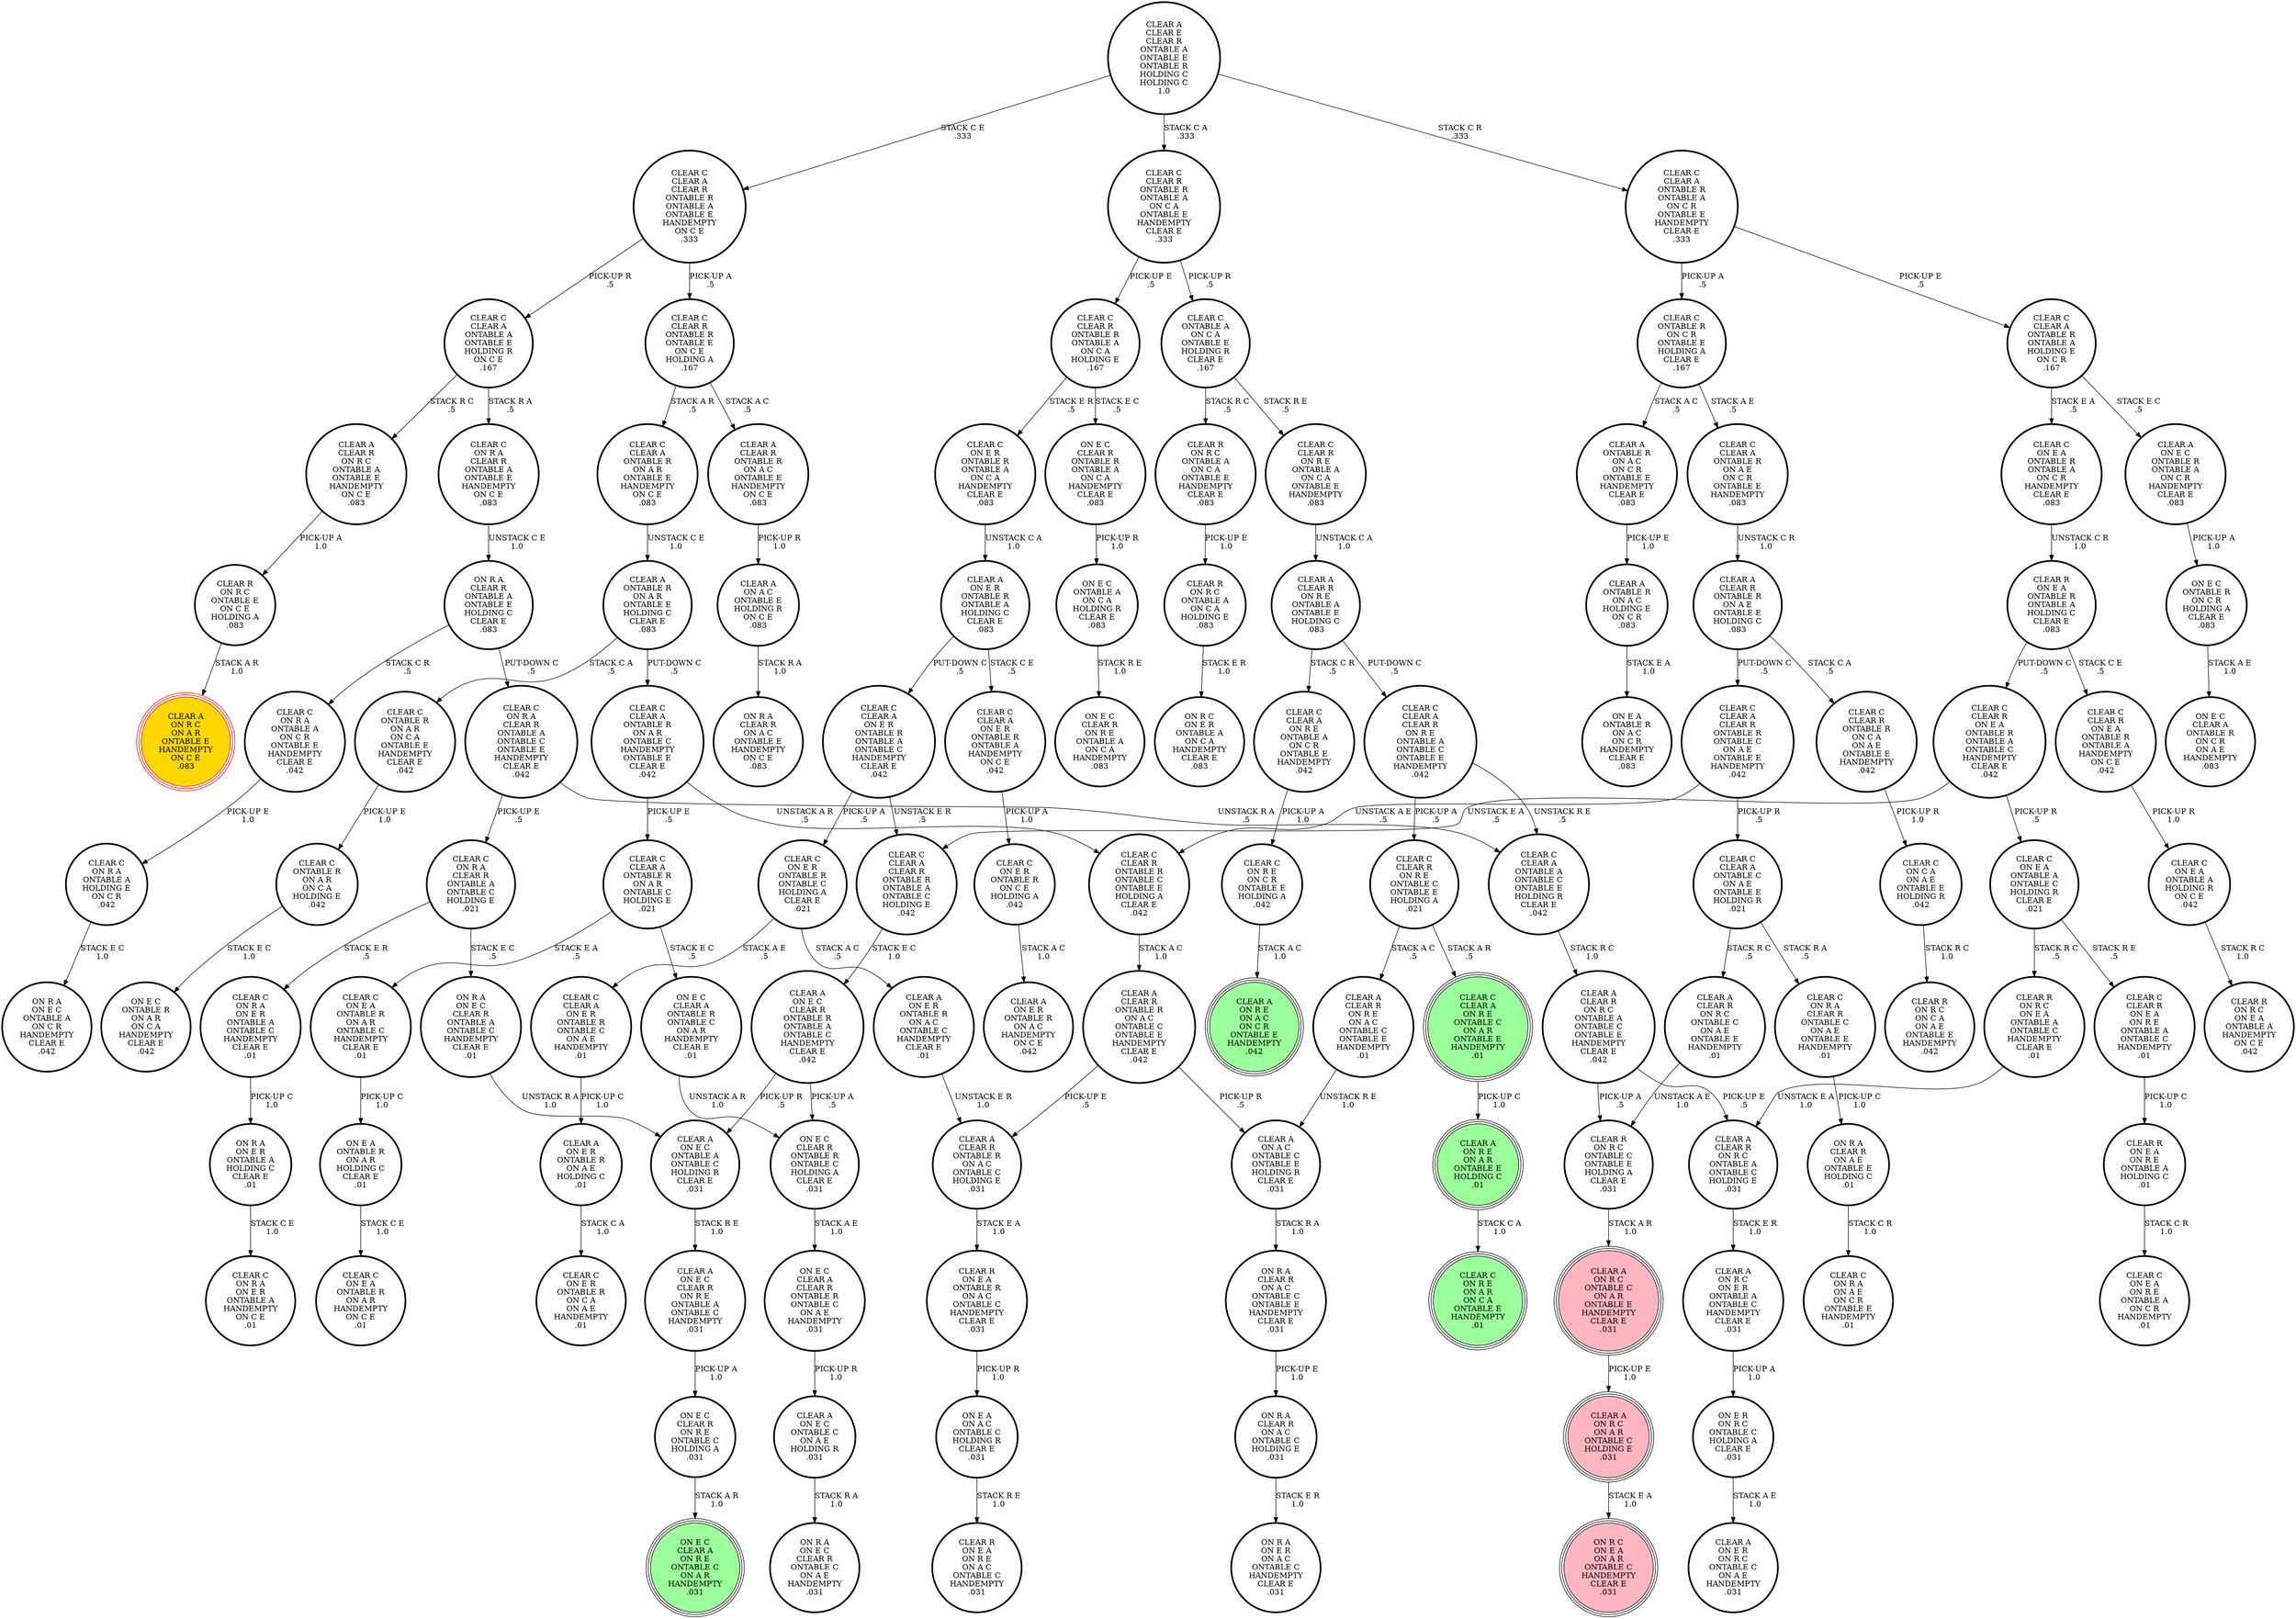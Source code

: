 digraph {
"CLEAR A\nCLEAR R\nONTABLE R\nON A C\nONTABLE C\nONTABLE E\nHANDEMPTY\nCLEAR E\n.042\n" -> "CLEAR A\nON A C\nONTABLE C\nONTABLE E\nHOLDING R\nCLEAR E\n.031\n"[label="PICK-UP R\n.5\n"];
"CLEAR A\nCLEAR R\nONTABLE R\nON A C\nONTABLE C\nONTABLE E\nHANDEMPTY\nCLEAR E\n.042\n" -> "CLEAR A\nCLEAR R\nONTABLE R\nON A C\nONTABLE C\nHOLDING E\n.031\n"[label="PICK-UP E\n.5\n"];
"ON E R\nON R C\nONTABLE C\nHOLDING A\nCLEAR E\n.031\n" -> "CLEAR A\nON E R\nON R C\nONTABLE C\nON A E\nHANDEMPTY\n.031\n"[label="STACK A E\n1.0\n"];
"CLEAR C\nCLEAR R\nON R E\nONTABLE A\nON C A\nONTABLE E\nHANDEMPTY\n.083\n" -> "CLEAR A\nCLEAR R\nON R E\nONTABLE A\nONTABLE E\nHOLDING C\n.083\n"[label="UNSTACK C A\n1.0\n"];
"ON E C\nONTABLE A\nON C A\nHOLDING R\nCLEAR E\n.083\n" -> "ON E C\nCLEAR R\nON R E\nONTABLE A\nON C A\nHANDEMPTY\n.083\n"[label="STACK R E\n1.0\n"];
"CLEAR C\nCLEAR A\nONTABLE R\nON A R\nONTABLE E\nHANDEMPTY\nON C E\n.083\n" -> "CLEAR A\nONTABLE R\nON A R\nONTABLE E\nHOLDING C\nCLEAR E\n.083\n"[label="UNSTACK C E\n1.0\n"];
"CLEAR C\nON R A\nCLEAR R\nONTABLE A\nONTABLE C\nHOLDING E\n.021\n" -> "CLEAR C\nON R A\nON E R\nONTABLE A\nONTABLE C\nHANDEMPTY\nCLEAR E\n.01\n"[label="STACK E R\n.5\n"];
"CLEAR C\nON R A\nCLEAR R\nONTABLE A\nONTABLE C\nHOLDING E\n.021\n" -> "ON R A\nON E C\nCLEAR R\nONTABLE A\nONTABLE C\nHANDEMPTY\nCLEAR E\n.01\n"[label="STACK E C\n.5\n"];
"CLEAR C\nON C A\nON A E\nONTABLE E\nHOLDING R\n.042\n" -> "CLEAR R\nON R C\nON C A\nON A E\nONTABLE E\nHANDEMPTY\n.042\n"[label="STACK R C\n1.0\n"];
"ON E A\nONTABLE R\nON A R\nHOLDING C\nCLEAR E\n.01\n" -> "CLEAR C\nON E A\nONTABLE R\nON A R\nHANDEMPTY\nON C E\n.01\n"[label="STACK C E\n1.0\n"];
"CLEAR C\nON R A\nONTABLE A\nHOLDING E\nON C R\n.042\n" -> "ON R A\nON E C\nONTABLE A\nON C R\nHANDEMPTY\nCLEAR E\n.042\n"[label="STACK E C\n1.0\n"];
"CLEAR C\nON R A\nCLEAR R\nONTABLE C\nON A E\nONTABLE E\nHANDEMPTY\n.01\n" -> "ON R A\nCLEAR R\nON A E\nONTABLE E\nHOLDING C\n.01\n"[label="PICK-UP C\n1.0\n"];
"ON R A\nCLEAR R\nON A E\nONTABLE E\nHOLDING C\n.01\n" -> "CLEAR C\nON R A\nON A E\nON C R\nONTABLE E\nHANDEMPTY\n.01\n"[label="STACK C R\n1.0\n"];
"CLEAR C\nCLEAR A\nCLEAR R\nONTABLE R\nONTABLE A\nONTABLE C\nHOLDING E\n.042\n" -> "CLEAR A\nON E C\nCLEAR R\nONTABLE R\nONTABLE A\nONTABLE C\nHANDEMPTY\nCLEAR E\n.042\n"[label="STACK E C\n1.0\n"];
"CLEAR C\nCLEAR A\nCLEAR R\nONTABLE R\nONTABLE C\nON A E\nONTABLE E\nHANDEMPTY\n.042\n" -> "CLEAR C\nCLEAR R\nONTABLE R\nONTABLE C\nONTABLE E\nHOLDING A\nCLEAR E\n.042\n"[label="UNSTACK A E\n.5\n"];
"CLEAR C\nCLEAR A\nCLEAR R\nONTABLE R\nONTABLE C\nON A E\nONTABLE E\nHANDEMPTY\n.042\n" -> "CLEAR C\nCLEAR A\nONTABLE C\nON A E\nONTABLE E\nHOLDING R\n.021\n"[label="PICK-UP R\n.5\n"];
"ON R A\nCLEAR R\nON A C\nONTABLE C\nHOLDING E\n.031\n" -> "ON R A\nON E R\nON A C\nONTABLE C\nHANDEMPTY\nCLEAR E\n.031\n"[label="STACK E R\n1.0\n"];
"CLEAR C\nCLEAR A\nON E R\nONTABLE R\nONTABLE A\nHANDEMPTY\nON C E\n.042\n" -> "CLEAR C\nON E R\nONTABLE R\nON C E\nHOLDING A\n.042\n"[label="PICK-UP A\n1.0\n"];
"CLEAR C\nCLEAR A\nONTABLE A\nONTABLE E\nHOLDING R\nON C E\n.167\n" -> "CLEAR C\nON R A\nCLEAR R\nONTABLE A\nONTABLE E\nHANDEMPTY\nON C E\n.083\n"[label="STACK R A\n.5\n"];
"CLEAR C\nCLEAR A\nONTABLE A\nONTABLE E\nHOLDING R\nON C E\n.167\n" -> "CLEAR A\nCLEAR R\nON R C\nONTABLE A\nONTABLE E\nHANDEMPTY\nON C E\n.083\n"[label="STACK R C\n.5\n"];
"CLEAR A\nON E C\nCLEAR R\nONTABLE R\nONTABLE A\nONTABLE C\nHANDEMPTY\nCLEAR E\n.042\n" -> "ON E C\nCLEAR R\nONTABLE R\nONTABLE C\nHOLDING A\nCLEAR E\n.031\n"[label="PICK-UP A\n.5\n"];
"CLEAR A\nON E C\nCLEAR R\nONTABLE R\nONTABLE A\nONTABLE C\nHANDEMPTY\nCLEAR E\n.042\n" -> "CLEAR A\nON E C\nONTABLE A\nONTABLE C\nHOLDING R\nCLEAR E\n.031\n"[label="PICK-UP R\n.5\n"];
"CLEAR A\nON E R\nONTABLE R\nON A E\nHOLDING C\n.01\n" -> "CLEAR C\nON E R\nONTABLE R\nON C A\nON A E\nHANDEMPTY\n.01\n"[label="STACK C A\n1.0\n"];
"CLEAR C\nON R E\nON C R\nONTABLE E\nHOLDING A\n.042\n" -> "CLEAR A\nON R E\nON A C\nON C R\nONTABLE E\nHANDEMPTY\n.042\n"[label="STACK A C\n1.0\n"];
"CLEAR A\nCLEAR R\nONTABLE R\nON A C\nONTABLE E\nHANDEMPTY\nON C E\n.083\n" -> "CLEAR A\nON A C\nONTABLE E\nHOLDING R\nON C E\n.083\n"[label="PICK-UP R\n1.0\n"];
"ON E C\nCLEAR R\nONTABLE R\nONTABLE A\nON C A\nHANDEMPTY\nCLEAR E\n.083\n" -> "ON E C\nONTABLE A\nON C A\nHOLDING R\nCLEAR E\n.083\n"[label="PICK-UP R\n1.0\n"];
"ON R A\nON E R\nONTABLE A\nHOLDING C\nCLEAR E\n.01\n" -> "CLEAR C\nON R A\nON E R\nONTABLE A\nHANDEMPTY\nON C E\n.01\n"[label="STACK C E\n1.0\n"];
"CLEAR C\nCLEAR R\nON E A\nON R E\nONTABLE A\nONTABLE C\nHANDEMPTY\n.01\n" -> "CLEAR R\nON E A\nON R E\nONTABLE A\nHOLDING C\n.01\n"[label="PICK-UP C\n1.0\n"];
"ON E C\nCLEAR A\nCLEAR R\nONTABLE R\nONTABLE C\nON A E\nHANDEMPTY\n.031\n" -> "CLEAR A\nON E C\nONTABLE C\nON A E\nHOLDING R\n.031\n"[label="PICK-UP R\n1.0\n"];
"CLEAR A\nON A C\nONTABLE E\nHOLDING R\nON C E\n.083\n" -> "ON R A\nCLEAR R\nON A C\nONTABLE E\nHANDEMPTY\nON C E\n.083\n"[label="STACK R A\n1.0\n"];
"CLEAR A\nONTABLE R\nON A C\nON C R\nONTABLE E\nHANDEMPTY\nCLEAR E\n.083\n" -> "CLEAR A\nONTABLE R\nON A C\nHOLDING E\nON C R\n.083\n"[label="PICK-UP E\n1.0\n"];
"CLEAR C\nCLEAR A\nONTABLE R\nON A R\nONTABLE C\nHANDEMPTY\nONTABLE E\nCLEAR E\n.042\n" -> "CLEAR C\nCLEAR R\nONTABLE R\nONTABLE C\nONTABLE E\nHOLDING A\nCLEAR E\n.042\n"[label="UNSTACK A R\n.5\n"];
"CLEAR C\nCLEAR A\nONTABLE R\nON A R\nONTABLE C\nHANDEMPTY\nONTABLE E\nCLEAR E\n.042\n" -> "CLEAR C\nCLEAR A\nONTABLE R\nON A R\nONTABLE C\nHOLDING E\n.021\n"[label="PICK-UP E\n.5\n"];
"CLEAR C\nCLEAR R\nON E A\nONTABLE R\nONTABLE A\nHANDEMPTY\nON C E\n.042\n" -> "CLEAR C\nON E A\nONTABLE A\nHOLDING R\nON C E\n.042\n"[label="PICK-UP R\n1.0\n"];
"CLEAR C\nON R A\nCLEAR R\nONTABLE A\nONTABLE C\nONTABLE E\nHANDEMPTY\nCLEAR E\n.042\n" -> "CLEAR C\nON R A\nCLEAR R\nONTABLE A\nONTABLE C\nHOLDING E\n.021\n"[label="PICK-UP E\n.5\n"];
"CLEAR C\nON R A\nCLEAR R\nONTABLE A\nONTABLE C\nONTABLE E\nHANDEMPTY\nCLEAR E\n.042\n" -> "CLEAR C\nCLEAR A\nONTABLE A\nONTABLE C\nONTABLE E\nHOLDING R\nCLEAR E\n.042\n"[label="UNSTACK R A\n.5\n"];
"CLEAR R\nON E A\nON R E\nONTABLE A\nHOLDING C\n.01\n" -> "CLEAR C\nON E A\nON R E\nONTABLE A\nON C R\nHANDEMPTY\n.01\n"[label="STACK C R\n1.0\n"];
"CLEAR C\nONTABLE R\nON C R\nONTABLE E\nHOLDING A\nCLEAR E\n.167\n" -> "CLEAR A\nONTABLE R\nON A C\nON C R\nONTABLE E\nHANDEMPTY\nCLEAR E\n.083\n"[label="STACK A C\n.5\n"];
"CLEAR C\nONTABLE R\nON C R\nONTABLE E\nHOLDING A\nCLEAR E\n.167\n" -> "CLEAR C\nCLEAR A\nONTABLE R\nON A E\nON C R\nONTABLE E\nHANDEMPTY\n.083\n"[label="STACK A E\n.5\n"];
"CLEAR A\nONTABLE R\nON A C\nHOLDING E\nON C R\n.083\n" -> "ON E A\nONTABLE R\nON A C\nON C R\nHANDEMPTY\nCLEAR E\n.083\n"[label="STACK E A\n1.0\n"];
"CLEAR A\nON E C\nONTABLE A\nONTABLE C\nHOLDING R\nCLEAR E\n.031\n" -> "CLEAR A\nON E C\nCLEAR R\nON R E\nONTABLE A\nONTABLE C\nHANDEMPTY\n.031\n"[label="STACK R E\n1.0\n"];
"CLEAR A\nCLEAR R\nON R E\nON A C\nONTABLE C\nONTABLE E\nHANDEMPTY\n.01\n" -> "CLEAR A\nON A C\nONTABLE C\nONTABLE E\nHOLDING R\nCLEAR E\n.031\n"[label="UNSTACK R E\n1.0\n"];
"CLEAR C\nON R A\nCLEAR R\nONTABLE A\nONTABLE E\nHANDEMPTY\nON C E\n.083\n" -> "ON R A\nCLEAR R\nONTABLE A\nONTABLE E\nHOLDING C\nCLEAR E\n.083\n"[label="UNSTACK C E\n1.0\n"];
"CLEAR C\nCLEAR A\nONTABLE R\nONTABLE A\nHOLDING E\nON C R\n.167\n" -> "CLEAR A\nON E C\nONTABLE R\nONTABLE A\nON C R\nHANDEMPTY\nCLEAR E\n.083\n"[label="STACK E C\n.5\n"];
"CLEAR C\nCLEAR A\nONTABLE R\nONTABLE A\nHOLDING E\nON C R\n.167\n" -> "CLEAR C\nON E A\nONTABLE R\nONTABLE A\nON C R\nHANDEMPTY\nCLEAR E\n.083\n"[label="STACK E A\n.5\n"];
"CLEAR C\nON E R\nONTABLE R\nONTABLE A\nON C A\nHANDEMPTY\nCLEAR E\n.083\n" -> "CLEAR A\nON E R\nONTABLE R\nONTABLE A\nHOLDING C\nCLEAR E\n.083\n"[label="UNSTACK C A\n1.0\n"];
"CLEAR C\nCLEAR A\nON E R\nONTABLE R\nONTABLE C\nON A E\nHANDEMPTY\n.01\n" -> "CLEAR A\nON E R\nONTABLE R\nON A E\nHOLDING C\n.01\n"[label="PICK-UP C\n1.0\n"];
"CLEAR C\nCLEAR A\nCLEAR R\nONTABLE R\nONTABLE A\nONTABLE E\nHANDEMPTY\nON C E\n.333\n" -> "CLEAR C\nCLEAR A\nONTABLE A\nONTABLE E\nHOLDING R\nON C E\n.167\n"[label="PICK-UP R\n.5\n"];
"CLEAR C\nCLEAR A\nCLEAR R\nONTABLE R\nONTABLE A\nONTABLE E\nHANDEMPTY\nON C E\n.333\n" -> "CLEAR C\nCLEAR R\nONTABLE R\nONTABLE E\nON C E\nHOLDING A\n.167\n"[label="PICK-UP A\n.5\n"];
"CLEAR C\nCLEAR A\nON E R\nONTABLE R\nONTABLE A\nONTABLE C\nHANDEMPTY\nCLEAR E\n.042\n" -> "CLEAR C\nCLEAR A\nCLEAR R\nONTABLE R\nONTABLE A\nONTABLE C\nHOLDING E\n.042\n"[label="UNSTACK E R\n.5\n"];
"CLEAR C\nCLEAR A\nON E R\nONTABLE R\nONTABLE A\nONTABLE C\nHANDEMPTY\nCLEAR E\n.042\n" -> "CLEAR C\nON E R\nONTABLE R\nONTABLE C\nHOLDING A\nCLEAR E\n.021\n"[label="PICK-UP A\n.5\n"];
"CLEAR R\nON R C\nONTABLE E\nON C E\nHOLDING A\n.083\n" -> "CLEAR A\nON R C\nON A R\nONTABLE E\nHANDEMPTY\nON C E\n.083\n"[label="STACK A R\n1.0\n"];
"CLEAR C\nCLEAR A\nON R E\nONTABLE C\nON A R\nONTABLE E\nHANDEMPTY\n.01\n" -> "CLEAR A\nON R E\nON A R\nONTABLE E\nHOLDING C\n.01\n"[label="PICK-UP C\n1.0\n"];
"CLEAR C\nON E R\nONTABLE R\nONTABLE C\nHOLDING A\nCLEAR E\n.021\n" -> "CLEAR A\nON E R\nONTABLE R\nON A C\nONTABLE C\nHANDEMPTY\nCLEAR E\n.01\n"[label="STACK A C\n.5\n"];
"CLEAR C\nON E R\nONTABLE R\nONTABLE C\nHOLDING A\nCLEAR E\n.021\n" -> "CLEAR C\nCLEAR A\nON E R\nONTABLE R\nONTABLE C\nON A E\nHANDEMPTY\n.01\n"[label="STACK A E\n.5\n"];
"CLEAR A\nONTABLE R\nON A R\nONTABLE E\nHOLDING C\nCLEAR E\n.083\n" -> "CLEAR C\nCLEAR A\nONTABLE R\nON A R\nONTABLE C\nHANDEMPTY\nONTABLE E\nCLEAR E\n.042\n"[label="PUT-DOWN C\n.5\n"];
"CLEAR A\nONTABLE R\nON A R\nONTABLE E\nHOLDING C\nCLEAR E\n.083\n" -> "CLEAR C\nONTABLE R\nON A R\nON C A\nONTABLE E\nHANDEMPTY\nCLEAR E\n.042\n"[label="STACK C A\n.5\n"];
"CLEAR C\nONTABLE R\nON A R\nON C A\nONTABLE E\nHANDEMPTY\nCLEAR E\n.042\n" -> "CLEAR C\nONTABLE R\nON A R\nON C A\nHOLDING E\n.042\n"[label="PICK-UP E\n1.0\n"];
"CLEAR A\nON A C\nONTABLE C\nONTABLE E\nHOLDING R\nCLEAR E\n.031\n" -> "ON R A\nCLEAR R\nON A C\nONTABLE C\nONTABLE E\nHANDEMPTY\nCLEAR E\n.031\n"[label="STACK R A\n1.0\n"];
"CLEAR A\nCLEAR R\nONTABLE R\nON A C\nONTABLE C\nHOLDING E\n.031\n" -> "CLEAR R\nON E A\nONTABLE R\nON A C\nONTABLE C\nHANDEMPTY\nCLEAR E\n.031\n"[label="STACK E A\n1.0\n"];
"CLEAR A\nCLEAR R\nON R E\nONTABLE A\nONTABLE E\nHOLDING C\n.083\n" -> "CLEAR C\nCLEAR A\nCLEAR R\nON R E\nONTABLE A\nONTABLE C\nONTABLE E\nHANDEMPTY\n.042\n"[label="PUT-DOWN C\n.5\n"];
"CLEAR A\nCLEAR R\nON R E\nONTABLE A\nONTABLE E\nHOLDING C\n.083\n" -> "CLEAR C\nCLEAR A\nON R E\nONTABLE A\nON C R\nONTABLE E\nHANDEMPTY\n.042\n"[label="STACK C R\n.5\n"];
"CLEAR C\nCLEAR R\nONTABLE R\nONTABLE C\nONTABLE E\nHOLDING A\nCLEAR E\n.042\n" -> "CLEAR A\nCLEAR R\nONTABLE R\nON A C\nONTABLE C\nONTABLE E\nHANDEMPTY\nCLEAR E\n.042\n"[label="STACK A C\n1.0\n"];
"CLEAR A\nON R C\nONTABLE C\nON A R\nONTABLE E\nHANDEMPTY\nCLEAR E\n.031\n" -> "CLEAR A\nON R C\nON A R\nONTABLE C\nHOLDING E\n.031\n"[label="PICK-UP E\n1.0\n"];
"ON R A\nON E C\nCLEAR R\nONTABLE A\nONTABLE C\nHANDEMPTY\nCLEAR E\n.01\n" -> "CLEAR A\nON E C\nONTABLE A\nONTABLE C\nHOLDING R\nCLEAR E\n.031\n"[label="UNSTACK R A\n1.0\n"];
"CLEAR A\nON E R\nONTABLE R\nON A C\nONTABLE C\nHANDEMPTY\nCLEAR E\n.01\n" -> "CLEAR A\nCLEAR R\nONTABLE R\nON A C\nONTABLE C\nHOLDING E\n.031\n"[label="UNSTACK E R\n1.0\n"];
"CLEAR C\nCLEAR R\nONTABLE R\nONTABLE E\nON C E\nHOLDING A\n.167\n" -> "CLEAR A\nCLEAR R\nONTABLE R\nON A C\nONTABLE E\nHANDEMPTY\nON C E\n.083\n"[label="STACK A C\n.5\n"];
"CLEAR C\nCLEAR R\nONTABLE R\nONTABLE E\nON C E\nHOLDING A\n.167\n" -> "CLEAR C\nCLEAR A\nONTABLE R\nON A R\nONTABLE E\nHANDEMPTY\nON C E\n.083\n"[label="STACK A R\n.5\n"];
"CLEAR A\nCLEAR R\nONTABLE R\nON A E\nONTABLE E\nHOLDING C\n.083\n" -> "CLEAR C\nCLEAR A\nCLEAR R\nONTABLE R\nONTABLE C\nON A E\nONTABLE E\nHANDEMPTY\n.042\n"[label="PUT-DOWN C\n.5\n"];
"CLEAR A\nCLEAR R\nONTABLE R\nON A E\nONTABLE E\nHOLDING C\n.083\n" -> "CLEAR C\nCLEAR R\nONTABLE R\nON C A\nON A E\nONTABLE E\nHANDEMPTY\n.042\n"[label="STACK C A\n.5\n"];
"CLEAR R\nON R C\nONTABLE A\nON C A\nHOLDING E\n.083\n" -> "ON R C\nON E R\nONTABLE A\nON C A\nHANDEMPTY\nCLEAR E\n.083\n"[label="STACK E R\n1.0\n"];
"CLEAR C\nONTABLE R\nON A R\nON C A\nHOLDING E\n.042\n" -> "ON E C\nONTABLE R\nON A R\nON C A\nHANDEMPTY\nCLEAR E\n.042\n"[label="STACK E C\n1.0\n"];
"CLEAR C\nCLEAR R\nONTABLE R\nONTABLE A\nON C A\nHOLDING E\n.167\n" -> "ON E C\nCLEAR R\nONTABLE R\nONTABLE A\nON C A\nHANDEMPTY\nCLEAR E\n.083\n"[label="STACK E C\n.5\n"];
"CLEAR C\nCLEAR R\nONTABLE R\nONTABLE A\nON C A\nHOLDING E\n.167\n" -> "CLEAR C\nON E R\nONTABLE R\nONTABLE A\nON C A\nHANDEMPTY\nCLEAR E\n.083\n"[label="STACK E R\n.5\n"];
"CLEAR C\nCLEAR A\nCLEAR R\nON R E\nONTABLE A\nONTABLE C\nONTABLE E\nHANDEMPTY\n.042\n" -> "CLEAR C\nCLEAR R\nON R E\nONTABLE C\nONTABLE E\nHOLDING A\n.021\n"[label="PICK-UP A\n.5\n"];
"CLEAR C\nCLEAR A\nCLEAR R\nON R E\nONTABLE A\nONTABLE C\nONTABLE E\nHANDEMPTY\n.042\n" -> "CLEAR C\nCLEAR A\nONTABLE A\nONTABLE C\nONTABLE E\nHOLDING R\nCLEAR E\n.042\n"[label="UNSTACK R E\n.5\n"];
"CLEAR C\nONTABLE A\nON C A\nONTABLE E\nHOLDING R\nCLEAR E\n.167\n" -> "CLEAR R\nON R C\nONTABLE A\nON C A\nONTABLE E\nHANDEMPTY\nCLEAR E\n.083\n"[label="STACK R C\n.5\n"];
"CLEAR C\nONTABLE A\nON C A\nONTABLE E\nHOLDING R\nCLEAR E\n.167\n" -> "CLEAR C\nCLEAR R\nON R E\nONTABLE A\nON C A\nONTABLE E\nHANDEMPTY\n.083\n"[label="STACK R E\n.5\n"];
"CLEAR A\nCLEAR E\nCLEAR R\nONTABLE A\nONTABLE E\nONTABLE R\nHOLDING C\nHOLDING C\n1.0\n" -> "CLEAR C\nCLEAR R\nONTABLE R\nONTABLE A\nON C A\nONTABLE E\nHANDEMPTY\nCLEAR E\n.333\n"[label="STACK C A\n.333\n"];
"CLEAR A\nCLEAR E\nCLEAR R\nONTABLE A\nONTABLE E\nONTABLE R\nHOLDING C\nHOLDING C\n1.0\n" -> "CLEAR C\nCLEAR A\nONTABLE R\nONTABLE A\nON C R\nONTABLE E\nHANDEMPTY\nCLEAR E\n.333\n"[label="STACK C R\n.333\n"];
"CLEAR A\nCLEAR E\nCLEAR R\nONTABLE A\nONTABLE E\nONTABLE R\nHOLDING C\nHOLDING C\n1.0\n" -> "CLEAR C\nCLEAR A\nCLEAR R\nONTABLE R\nONTABLE A\nONTABLE E\nHANDEMPTY\nON C E\n.333\n"[label="STACK C E\n.333\n"];
"CLEAR C\nON E A\nONTABLE R\nONTABLE A\nON C R\nHANDEMPTY\nCLEAR E\n.083\n" -> "CLEAR R\nON E A\nONTABLE R\nONTABLE A\nHOLDING C\nCLEAR E\n.083\n"[label="UNSTACK C R\n1.0\n"];
"CLEAR C\nCLEAR R\nONTABLE R\nONTABLE A\nON C A\nONTABLE E\nHANDEMPTY\nCLEAR E\n.333\n" -> "CLEAR C\nCLEAR R\nONTABLE R\nONTABLE A\nON C A\nHOLDING E\n.167\n"[label="PICK-UP E\n.5\n"];
"CLEAR C\nCLEAR R\nONTABLE R\nONTABLE A\nON C A\nONTABLE E\nHANDEMPTY\nCLEAR E\n.333\n" -> "CLEAR C\nONTABLE A\nON C A\nONTABLE E\nHOLDING R\nCLEAR E\n.167\n"[label="PICK-UP R\n.5\n"];
"CLEAR C\nON E R\nONTABLE R\nON C E\nHOLDING A\n.042\n" -> "CLEAR A\nON E R\nONTABLE R\nON A C\nHANDEMPTY\nON C E\n.042\n"[label="STACK A C\n1.0\n"];
"CLEAR C\nCLEAR R\nON E A\nONTABLE R\nONTABLE A\nONTABLE C\nHANDEMPTY\nCLEAR E\n.042\n" -> "CLEAR C\nCLEAR A\nCLEAR R\nONTABLE R\nONTABLE A\nONTABLE C\nHOLDING E\n.042\n"[label="UNSTACK E A\n.5\n"];
"CLEAR C\nCLEAR R\nON E A\nONTABLE R\nONTABLE A\nONTABLE C\nHANDEMPTY\nCLEAR E\n.042\n" -> "CLEAR C\nON E A\nONTABLE A\nONTABLE C\nHOLDING R\nCLEAR E\n.021\n"[label="PICK-UP R\n.5\n"];
"CLEAR A\nON R E\nON A R\nONTABLE E\nHOLDING C\n.01\n" -> "CLEAR C\nON R E\nON A R\nON C A\nONTABLE E\nHANDEMPTY\n.01\n"[label="STACK C A\n1.0\n"];
"CLEAR A\nCLEAR R\nON R C\nONTABLE A\nONTABLE C\nONTABLE E\nHANDEMPTY\nCLEAR E\n.042\n" -> "CLEAR R\nON R C\nONTABLE C\nONTABLE E\nHOLDING A\nCLEAR E\n.031\n"[label="PICK-UP A\n.5\n"];
"CLEAR A\nCLEAR R\nON R C\nONTABLE A\nONTABLE C\nONTABLE E\nHANDEMPTY\nCLEAR E\n.042\n" -> "CLEAR A\nCLEAR R\nON R C\nONTABLE A\nONTABLE C\nHOLDING E\n.031\n"[label="PICK-UP E\n.5\n"];
"CLEAR C\nON E A\nONTABLE A\nONTABLE C\nHOLDING R\nCLEAR E\n.021\n" -> "CLEAR R\nON R C\nON E A\nONTABLE A\nONTABLE C\nHANDEMPTY\nCLEAR E\n.01\n"[label="STACK R C\n.5\n"];
"CLEAR C\nON E A\nONTABLE A\nONTABLE C\nHOLDING R\nCLEAR E\n.021\n" -> "CLEAR C\nCLEAR R\nON E A\nON R E\nONTABLE A\nONTABLE C\nHANDEMPTY\n.01\n"[label="STACK R E\n.5\n"];
"CLEAR A\nCLEAR R\nON R C\nONTABLE A\nONTABLE C\nHOLDING E\n.031\n" -> "CLEAR A\nON R C\nON E R\nONTABLE A\nONTABLE C\nHANDEMPTY\nCLEAR E\n.031\n"[label="STACK E R\n1.0\n"];
"CLEAR A\nON R C\nON E R\nONTABLE A\nONTABLE C\nHANDEMPTY\nCLEAR E\n.031\n" -> "ON E R\nON R C\nONTABLE C\nHOLDING A\nCLEAR E\n.031\n"[label="PICK-UP A\n1.0\n"];
"CLEAR A\nON E C\nCLEAR R\nON R E\nONTABLE A\nONTABLE C\nHANDEMPTY\n.031\n" -> "ON E C\nCLEAR R\nON R E\nONTABLE C\nHOLDING A\n.031\n"[label="PICK-UP A\n1.0\n"];
"CLEAR A\nCLEAR R\nON R C\nONTABLE A\nONTABLE E\nHANDEMPTY\nON C E\n.083\n" -> "CLEAR R\nON R C\nONTABLE E\nON C E\nHOLDING A\n.083\n"[label="PICK-UP A\n1.0\n"];
"CLEAR C\nCLEAR A\nONTABLE C\nON A E\nONTABLE E\nHOLDING R\n.021\n" -> "CLEAR C\nON R A\nCLEAR R\nONTABLE C\nON A E\nONTABLE E\nHANDEMPTY\n.01\n"[label="STACK R A\n.5\n"];
"CLEAR C\nCLEAR A\nONTABLE C\nON A E\nONTABLE E\nHOLDING R\n.021\n" -> "CLEAR A\nCLEAR R\nON R C\nONTABLE C\nON A E\nONTABLE E\nHANDEMPTY\n.01\n"[label="STACK R C\n.5\n"];
"ON E A\nON A C\nONTABLE C\nHOLDING R\nCLEAR E\n.031\n" -> "CLEAR R\nON E A\nON R E\nON A C\nONTABLE C\nHANDEMPTY\n.031\n"[label="STACK R E\n1.0\n"];
"CLEAR C\nCLEAR R\nON R E\nONTABLE C\nONTABLE E\nHOLDING A\n.021\n" -> "CLEAR A\nCLEAR R\nON R E\nON A C\nONTABLE C\nONTABLE E\nHANDEMPTY\n.01\n"[label="STACK A C\n.5\n"];
"CLEAR C\nCLEAR R\nON R E\nONTABLE C\nONTABLE E\nHOLDING A\n.021\n" -> "CLEAR C\nCLEAR A\nON R E\nONTABLE C\nON A R\nONTABLE E\nHANDEMPTY\n.01\n"[label="STACK A R\n.5\n"];
"CLEAR C\nCLEAR A\nON R E\nONTABLE A\nON C R\nONTABLE E\nHANDEMPTY\n.042\n" -> "CLEAR C\nON R E\nON C R\nONTABLE E\nHOLDING A\n.042\n"[label="PICK-UP A\n1.0\n"];
"CLEAR C\nCLEAR A\nONTABLE R\nON A E\nON C R\nONTABLE E\nHANDEMPTY\n.083\n" -> "CLEAR A\nCLEAR R\nONTABLE R\nON A E\nONTABLE E\nHOLDING C\n.083\n"[label="UNSTACK C R\n1.0\n"];
"ON R A\nCLEAR R\nONTABLE A\nONTABLE E\nHOLDING C\nCLEAR E\n.083\n" -> "CLEAR C\nON R A\nONTABLE A\nON C R\nONTABLE E\nHANDEMPTY\nCLEAR E\n.042\n"[label="STACK C R\n.5\n"];
"ON R A\nCLEAR R\nONTABLE A\nONTABLE E\nHOLDING C\nCLEAR E\n.083\n" -> "CLEAR C\nON R A\nCLEAR R\nONTABLE A\nONTABLE C\nONTABLE E\nHANDEMPTY\nCLEAR E\n.042\n"[label="PUT-DOWN C\n.5\n"];
"CLEAR R\nON E A\nONTABLE R\nON A C\nONTABLE C\nHANDEMPTY\nCLEAR E\n.031\n" -> "ON E A\nON A C\nONTABLE C\nHOLDING R\nCLEAR E\n.031\n"[label="PICK-UP R\n1.0\n"];
"CLEAR A\nON E C\nONTABLE C\nON A E\nHOLDING R\n.031\n" -> "ON R A\nON E C\nCLEAR R\nONTABLE C\nON A E\nHANDEMPTY\n.031\n"[label="STACK R A\n1.0\n"];
"ON E C\nCLEAR R\nON R E\nONTABLE C\nHOLDING A\n.031\n" -> "ON E C\nCLEAR A\nON R E\nONTABLE C\nON A R\nHANDEMPTY\n.031\n"[label="STACK A R\n1.0\n"];
"CLEAR C\nON E A\nONTABLE A\nHOLDING R\nON C E\n.042\n" -> "CLEAR R\nON R C\nON E A\nONTABLE A\nHANDEMPTY\nON C E\n.042\n"[label="STACK R C\n1.0\n"];
"CLEAR C\nCLEAR A\nONTABLE R\nON A R\nONTABLE C\nHOLDING E\n.021\n" -> "ON E C\nCLEAR A\nONTABLE R\nONTABLE C\nON A R\nHANDEMPTY\nCLEAR E\n.01\n"[label="STACK E C\n.5\n"];
"CLEAR C\nCLEAR A\nONTABLE R\nON A R\nONTABLE C\nHOLDING E\n.021\n" -> "CLEAR C\nON E A\nONTABLE R\nON A R\nONTABLE C\nHANDEMPTY\nCLEAR E\n.01\n"[label="STACK E A\n.5\n"];
"ON E C\nCLEAR R\nONTABLE R\nONTABLE C\nHOLDING A\nCLEAR E\n.031\n" -> "ON E C\nCLEAR A\nCLEAR R\nONTABLE R\nONTABLE C\nON A E\nHANDEMPTY\n.031\n"[label="STACK A E\n1.0\n"];
"CLEAR A\nCLEAR R\nON R C\nONTABLE C\nON A E\nONTABLE E\nHANDEMPTY\n.01\n" -> "CLEAR R\nON R C\nONTABLE C\nONTABLE E\nHOLDING A\nCLEAR E\n.031\n"[label="UNSTACK A E\n1.0\n"];
"CLEAR C\nCLEAR R\nONTABLE R\nON C A\nON A E\nONTABLE E\nHANDEMPTY\n.042\n" -> "CLEAR C\nON C A\nON A E\nONTABLE E\nHOLDING R\n.042\n"[label="PICK-UP R\n1.0\n"];
"CLEAR A\nON E R\nONTABLE R\nONTABLE A\nHOLDING C\nCLEAR E\n.083\n" -> "CLEAR C\nCLEAR A\nON E R\nONTABLE R\nONTABLE A\nONTABLE C\nHANDEMPTY\nCLEAR E\n.042\n"[label="PUT-DOWN C\n.5\n"];
"CLEAR A\nON E R\nONTABLE R\nONTABLE A\nHOLDING C\nCLEAR E\n.083\n" -> "CLEAR C\nCLEAR A\nON E R\nONTABLE R\nONTABLE A\nHANDEMPTY\nON C E\n.042\n"[label="STACK C E\n.5\n"];
"CLEAR C\nON R A\nON E R\nONTABLE A\nONTABLE C\nHANDEMPTY\nCLEAR E\n.01\n" -> "ON R A\nON E R\nONTABLE A\nHOLDING C\nCLEAR E\n.01\n"[label="PICK-UP C\n1.0\n"];
"ON E C\nONTABLE R\nON C R\nHOLDING A\nCLEAR E\n.083\n" -> "ON E C\nCLEAR A\nONTABLE R\nON C R\nON A E\nHANDEMPTY\n.083\n"[label="STACK A E\n1.0\n"];
"CLEAR C\nCLEAR A\nONTABLE R\nONTABLE A\nON C R\nONTABLE E\nHANDEMPTY\nCLEAR E\n.333\n" -> "CLEAR C\nCLEAR A\nONTABLE R\nONTABLE A\nHOLDING E\nON C R\n.167\n"[label="PICK-UP E\n.5\n"];
"CLEAR C\nCLEAR A\nONTABLE R\nONTABLE A\nON C R\nONTABLE E\nHANDEMPTY\nCLEAR E\n.333\n" -> "CLEAR C\nONTABLE R\nON C R\nONTABLE E\nHOLDING A\nCLEAR E\n.167\n"[label="PICK-UP A\n.5\n"];
"CLEAR C\nON R A\nONTABLE A\nON C R\nONTABLE E\nHANDEMPTY\nCLEAR E\n.042\n" -> "CLEAR C\nON R A\nONTABLE A\nHOLDING E\nON C R\n.042\n"[label="PICK-UP E\n1.0\n"];
"CLEAR R\nON R C\nON E A\nONTABLE A\nONTABLE C\nHANDEMPTY\nCLEAR E\n.01\n" -> "CLEAR A\nCLEAR R\nON R C\nONTABLE A\nONTABLE C\nHOLDING E\n.031\n"[label="UNSTACK E A\n1.0\n"];
"ON E C\nCLEAR A\nONTABLE R\nONTABLE C\nON A R\nHANDEMPTY\nCLEAR E\n.01\n" -> "ON E C\nCLEAR R\nONTABLE R\nONTABLE C\nHOLDING A\nCLEAR E\n.031\n"[label="UNSTACK A R\n1.0\n"];
"CLEAR C\nON E A\nONTABLE R\nON A R\nONTABLE C\nHANDEMPTY\nCLEAR E\n.01\n" -> "ON E A\nONTABLE R\nON A R\nHOLDING C\nCLEAR E\n.01\n"[label="PICK-UP C\n1.0\n"];
"CLEAR A\nON R C\nON A R\nONTABLE C\nHOLDING E\n.031\n" -> "ON R C\nON E A\nON A R\nONTABLE C\nHANDEMPTY\nCLEAR E\n.031\n"[label="STACK E A\n1.0\n"];
"CLEAR R\nON R C\nONTABLE C\nONTABLE E\nHOLDING A\nCLEAR E\n.031\n" -> "CLEAR A\nON R C\nONTABLE C\nON A R\nONTABLE E\nHANDEMPTY\nCLEAR E\n.031\n"[label="STACK A R\n1.0\n"];
"CLEAR R\nON E A\nONTABLE R\nONTABLE A\nHOLDING C\nCLEAR E\n.083\n" -> "CLEAR C\nCLEAR R\nON E A\nONTABLE R\nONTABLE A\nONTABLE C\nHANDEMPTY\nCLEAR E\n.042\n"[label="PUT-DOWN C\n.5\n"];
"CLEAR R\nON E A\nONTABLE R\nONTABLE A\nHOLDING C\nCLEAR E\n.083\n" -> "CLEAR C\nCLEAR R\nON E A\nONTABLE R\nONTABLE A\nHANDEMPTY\nON C E\n.042\n"[label="STACK C E\n.5\n"];
"CLEAR R\nON R C\nONTABLE A\nON C A\nONTABLE E\nHANDEMPTY\nCLEAR E\n.083\n" -> "CLEAR R\nON R C\nONTABLE A\nON C A\nHOLDING E\n.083\n"[label="PICK-UP E\n1.0\n"];
"CLEAR A\nON E C\nONTABLE R\nONTABLE A\nON C R\nHANDEMPTY\nCLEAR E\n.083\n" -> "ON E C\nONTABLE R\nON C R\nHOLDING A\nCLEAR E\n.083\n"[label="PICK-UP A\n1.0\n"];
"ON R A\nCLEAR R\nON A C\nONTABLE C\nONTABLE E\nHANDEMPTY\nCLEAR E\n.031\n" -> "ON R A\nCLEAR R\nON A C\nONTABLE C\nHOLDING E\n.031\n"[label="PICK-UP E\n1.0\n"];
"CLEAR C\nCLEAR A\nONTABLE A\nONTABLE C\nONTABLE E\nHOLDING R\nCLEAR E\n.042\n" -> "CLEAR A\nCLEAR R\nON R C\nONTABLE A\nONTABLE C\nONTABLE E\nHANDEMPTY\nCLEAR E\n.042\n"[label="STACK R C\n1.0\n"];
"ON E C\nCLEAR A\nON R E\nONTABLE C\nON A R\nHANDEMPTY\n.031\n" [shape=circle, style=filled, fillcolor=palegreen1, peripheries=3];
"ON E A\nONTABLE R\nON A C\nON C R\nHANDEMPTY\nCLEAR E\n.083\n" [shape=circle, penwidth=3];
"CLEAR C\nON R E\nON A R\nON C A\nONTABLE E\nHANDEMPTY\n.01\n" [shape=circle, style=filled, fillcolor=palegreen1, peripheries=3];
"CLEAR C\nON E A\nONTABLE R\nON A R\nHANDEMPTY\nON C E\n.01\n" [shape=circle, penwidth=3];
"CLEAR A\nON E R\nONTABLE R\nON A C\nHANDEMPTY\nON C E\n.042\n" [shape=circle, penwidth=3];
"CLEAR R\nON R C\nON E A\nONTABLE A\nHANDEMPTY\nON C E\n.042\n" [shape=circle, penwidth=3];
"CLEAR A\nON R E\nON A C\nON C R\nONTABLE E\nHANDEMPTY\n.042\n" [shape=circle, style=filled, fillcolor=palegreen1, peripheries=3];
"ON R A\nON E C\nCLEAR R\nONTABLE C\nON A E\nHANDEMPTY\n.031\n" [shape=circle, penwidth=3];
"CLEAR R\nON R C\nON C A\nON A E\nONTABLE E\nHANDEMPTY\n.042\n" [shape=circle, penwidth=3];
"ON E C\nCLEAR A\nONTABLE R\nON C R\nON A E\nHANDEMPTY\n.083\n" [shape=circle, penwidth=3];
"ON E C\nONTABLE R\nON A R\nON C A\nHANDEMPTY\nCLEAR E\n.042\n" [shape=circle, penwidth=3];
"CLEAR C\nON R A\nON E R\nONTABLE A\nHANDEMPTY\nON C E\n.01\n" [shape=circle, penwidth=3];
"CLEAR R\nON E A\nON R E\nON A C\nONTABLE C\nHANDEMPTY\n.031\n" [shape=circle, penwidth=3];
"ON E C\nCLEAR R\nON R E\nONTABLE A\nON C A\nHANDEMPTY\n.083\n" [shape=circle, penwidth=3];
"CLEAR C\nON E R\nONTABLE R\nON C A\nON A E\nHANDEMPTY\n.01\n" [shape=circle, penwidth=3];
"ON R C\nON E R\nONTABLE A\nON C A\nHANDEMPTY\nCLEAR E\n.083\n" [shape=circle, penwidth=3];
"CLEAR A\nON R C\nON A R\nONTABLE E\nHANDEMPTY\nON C E\n.083\n" [shape=circle, style=filled color=red, fillcolor=gold, peripheries=3];
"ON R A\nON E R\nON A C\nONTABLE C\nHANDEMPTY\nCLEAR E\n.031\n" [shape=circle, penwidth=3];
"CLEAR C\nON E A\nON R E\nONTABLE A\nON C R\nHANDEMPTY\n.01\n" [shape=circle, penwidth=3];
"CLEAR A\nON E R\nON R C\nONTABLE C\nON A E\nHANDEMPTY\n.031\n" [shape=circle, penwidth=3];
"ON R C\nON E A\nON A R\nONTABLE C\nHANDEMPTY\nCLEAR E\n.031\n" [shape=circle, style=filled, fillcolor=lightpink, peripheries=3];
"ON R A\nON E C\nONTABLE A\nON C R\nHANDEMPTY\nCLEAR E\n.042\n" [shape=circle, penwidth=3];
"ON R A\nCLEAR R\nON A C\nONTABLE E\nHANDEMPTY\nON C E\n.083\n" [shape=circle, penwidth=3];
"CLEAR C\nON R A\nON A E\nON C R\nONTABLE E\nHANDEMPTY\n.01\n" [shape=circle, penwidth=3];
"CLEAR C\nCLEAR R\nON E A\nON R E\nONTABLE A\nONTABLE C\nHANDEMPTY\n.01\n" [shape=circle, penwidth=3];
"ON R A\nCLEAR R\nON A C\nONTABLE C\nONTABLE E\nHANDEMPTY\nCLEAR E\n.031\n" [shape=circle, penwidth=3];
"CLEAR C\nCLEAR A\nON R E\nONTABLE C\nON A R\nONTABLE E\nHANDEMPTY\n.01\n" [shape=circle, style=filled, fillcolor=palegreen1, peripheries=3];
"ON E C\nCLEAR A\nON R E\nONTABLE C\nON A R\nHANDEMPTY\n.031\n" [shape=circle, style=filled, fillcolor=palegreen1, peripheries=3];
"CLEAR C\nON E A\nONTABLE A\nHOLDING R\nON C E\n.042\n" [shape=circle, penwidth=3];
"ON E A\nONTABLE R\nON A C\nON C R\nHANDEMPTY\nCLEAR E\n.083\n" [shape=circle, penwidth=3];
"ON R A\nON E R\nONTABLE A\nHOLDING C\nCLEAR E\n.01\n" [shape=circle, penwidth=3];
"CLEAR C\nCLEAR A\nONTABLE A\nONTABLE E\nHOLDING R\nON C E\n.167\n" [shape=circle, penwidth=3];
"CLEAR A\nON R C\nON A R\nONTABLE C\nHOLDING E\n.031\n" [shape=circle, style=filled, fillcolor=lightpink, peripheries=3];
"CLEAR C\nONTABLE R\nON C R\nONTABLE E\nHOLDING A\nCLEAR E\n.167\n" [shape=circle, penwidth=3];
"ON E C\nCLEAR A\nCLEAR R\nONTABLE R\nONTABLE C\nON A E\nHANDEMPTY\n.031\n" [shape=circle, penwidth=3];
"CLEAR R\nON R C\nONTABLE E\nON C E\nHOLDING A\n.083\n" [shape=circle, penwidth=3];
"CLEAR A\nON E R\nONTABLE R\nONTABLE A\nHOLDING C\nCLEAR E\n.083\n" [shape=circle, penwidth=3];
"CLEAR R\nON R C\nONTABLE A\nON C A\nHOLDING E\n.083\n" [shape=circle, penwidth=3];
"CLEAR C\nON R A\nCLEAR R\nONTABLE C\nON A E\nONTABLE E\nHANDEMPTY\n.01\n" [shape=circle, penwidth=3];
"CLEAR C\nON R E\nON A R\nON C A\nONTABLE E\nHANDEMPTY\n.01\n" [shape=circle, style=filled, fillcolor=palegreen1, peripheries=3];
"CLEAR C\nON E R\nONTABLE R\nONTABLE A\nON C A\nHANDEMPTY\nCLEAR E\n.083\n" [shape=circle, penwidth=3];
"CLEAR A\nON E C\nCLEAR R\nON R E\nONTABLE A\nONTABLE C\nHANDEMPTY\n.031\n" [shape=circle, penwidth=3];
"CLEAR R\nON R C\nONTABLE A\nON C A\nONTABLE E\nHANDEMPTY\nCLEAR E\n.083\n" [shape=circle, penwidth=3];
"ON E A\nONTABLE R\nON A R\nHOLDING C\nCLEAR E\n.01\n" [shape=circle, penwidth=3];
"CLEAR C\nCLEAR A\nCLEAR R\nONTABLE R\nONTABLE A\nONTABLE E\nHANDEMPTY\nON C E\n.333\n" [shape=circle, penwidth=3];
"ON R A\nCLEAR R\nONTABLE A\nONTABLE E\nHOLDING C\nCLEAR E\n.083\n" [shape=circle, penwidth=3];
"CLEAR C\nONTABLE R\nON A R\nON C A\nONTABLE E\nHANDEMPTY\nCLEAR E\n.042\n" [shape=circle, penwidth=3];
"CLEAR C\nON E A\nONTABLE R\nON A R\nHANDEMPTY\nON C E\n.01\n" [shape=circle, penwidth=3];
"CLEAR A\nCLEAR R\nONTABLE R\nON A C\nONTABLE E\nHANDEMPTY\nON C E\n.083\n" [shape=circle, penwidth=3];
"CLEAR A\nONTABLE R\nON A R\nONTABLE E\nHOLDING C\nCLEAR E\n.083\n" [shape=circle, penwidth=3];
"CLEAR C\nCLEAR A\nCLEAR R\nONTABLE R\nONTABLE C\nON A E\nONTABLE E\nHANDEMPTY\n.042\n" [shape=circle, penwidth=3];
"CLEAR C\nCLEAR R\nON R E\nONTABLE C\nONTABLE E\nHOLDING A\n.021\n" [shape=circle, penwidth=3];
"CLEAR A\nON E C\nONTABLE A\nONTABLE C\nHOLDING R\nCLEAR E\n.031\n" [shape=circle, penwidth=3];
"CLEAR A\nONTABLE R\nON A C\nON C R\nONTABLE E\nHANDEMPTY\nCLEAR E\n.083\n" [shape=circle, penwidth=3];
"CLEAR A\nON E R\nONTABLE R\nON A C\nHANDEMPTY\nON C E\n.042\n" [shape=circle, penwidth=3];
"CLEAR C\nON R A\nCLEAR R\nONTABLE A\nONTABLE E\nHANDEMPTY\nON C E\n.083\n" [shape=circle, penwidth=3];
"CLEAR A\nCLEAR R\nON R C\nONTABLE A\nONTABLE C\nONTABLE E\nHANDEMPTY\nCLEAR E\n.042\n" [shape=circle, penwidth=3];
"CLEAR R\nON R C\nON E A\nONTABLE A\nHANDEMPTY\nON C E\n.042\n" [shape=circle, penwidth=3];
"ON E C\nCLEAR R\nONTABLE R\nONTABLE A\nON C A\nHANDEMPTY\nCLEAR E\n.083\n" [shape=circle, penwidth=3];
"CLEAR C\nONTABLE A\nON C A\nONTABLE E\nHOLDING R\nCLEAR E\n.167\n" [shape=circle, penwidth=3];
"CLEAR C\nONTABLE R\nON A R\nON C A\nHOLDING E\n.042\n" [shape=circle, penwidth=3];
"CLEAR A\nON R E\nON A C\nON C R\nONTABLE E\nHANDEMPTY\n.042\n" [shape=circle, style=filled, fillcolor=palegreen1, peripheries=3];
"ON R A\nON E C\nCLEAR R\nONTABLE C\nON A E\nHANDEMPTY\n.031\n" [shape=circle, penwidth=3];
"CLEAR R\nON R C\nON C A\nON A E\nONTABLE E\nHANDEMPTY\n.042\n" [shape=circle, penwidth=3];
"ON E C\nCLEAR A\nONTABLE R\nON C R\nON A E\nHANDEMPTY\n.083\n" [shape=circle, penwidth=3];
"CLEAR C\nCLEAR R\nONTABLE R\nONTABLE C\nONTABLE E\nHOLDING A\nCLEAR E\n.042\n" [shape=circle, penwidth=3];
"ON E C\nONTABLE R\nON A R\nON C A\nHANDEMPTY\nCLEAR E\n.042\n" [shape=circle, penwidth=3];
"CLEAR A\nCLEAR R\nON R C\nONTABLE A\nONTABLE E\nHANDEMPTY\nON C E\n.083\n" [shape=circle, penwidth=3];
"CLEAR C\nCLEAR A\nONTABLE R\nON A R\nONTABLE C\nHANDEMPTY\nONTABLE E\nCLEAR E\n.042\n" [shape=circle, penwidth=3];
"CLEAR C\nCLEAR A\nONTABLE R\nON A R\nONTABLE E\nHANDEMPTY\nON C E\n.083\n" [shape=circle, penwidth=3];
"CLEAR A\nCLEAR R\nON R C\nONTABLE A\nONTABLE C\nHOLDING E\n.031\n" [shape=circle, penwidth=3];
"CLEAR R\nON E A\nON R E\nONTABLE A\nHOLDING C\n.01\n" [shape=circle, penwidth=3];
"ON E C\nONTABLE A\nON C A\nHOLDING R\nCLEAR E\n.083\n" [shape=circle, penwidth=3];
"CLEAR C\nON R A\nONTABLE A\nHOLDING E\nON C R\n.042\n" [shape=circle, penwidth=3];
"CLEAR C\nCLEAR A\nCLEAR R\nONTABLE R\nONTABLE A\nONTABLE C\nHOLDING E\n.042\n" [shape=circle, penwidth=3];
"CLEAR C\nCLEAR A\nON E R\nONTABLE R\nONTABLE C\nON A E\nHANDEMPTY\n.01\n" [shape=circle, penwidth=3];
"CLEAR A\nON E R\nONTABLE R\nON A C\nONTABLE C\nHANDEMPTY\nCLEAR E\n.01\n" [shape=circle, penwidth=3];
"CLEAR C\nON R A\nON E R\nONTABLE A\nHANDEMPTY\nON C E\n.01\n" [shape=circle, penwidth=3];
"CLEAR R\nON E A\nON R E\nON A C\nONTABLE C\nHANDEMPTY\n.031\n" [shape=circle, penwidth=3];
"ON E C\nCLEAR R\nON R E\nONTABLE A\nON C A\nHANDEMPTY\n.083\n" [shape=circle, penwidth=3];
"CLEAR C\nCLEAR R\nONTABLE R\nON C A\nON A E\nONTABLE E\nHANDEMPTY\n.042\n" [shape=circle, penwidth=3];
"CLEAR A\nONTABLE R\nON A C\nHOLDING E\nON C R\n.083\n" [shape=circle, penwidth=3];
"CLEAR A\nCLEAR R\nON R E\nONTABLE A\nONTABLE E\nHOLDING C\n.083\n" [shape=circle, penwidth=3];
"ON E C\nCLEAR R\nON R E\nONTABLE C\nHOLDING A\n.031\n" [shape=circle, penwidth=3];
"CLEAR C\nCLEAR R\nONTABLE R\nONTABLE A\nON C A\nHOLDING E\n.167\n" [shape=circle, penwidth=3];
"CLEAR C\nON R A\nCLEAR R\nONTABLE A\nONTABLE C\nHOLDING E\n.021\n" [shape=circle, penwidth=3];
"CLEAR C\nON E A\nONTABLE A\nONTABLE C\nHOLDING R\nCLEAR E\n.021\n" [shape=circle, penwidth=3];
"CLEAR C\nON E R\nONTABLE R\nON C A\nON A E\nHANDEMPTY\n.01\n" [shape=circle, penwidth=3];
"CLEAR R\nON R C\nONTABLE C\nONTABLE E\nHOLDING A\nCLEAR E\n.031\n" [shape=circle, penwidth=3];
"CLEAR A\nON E C\nONTABLE R\nONTABLE A\nON C R\nHANDEMPTY\nCLEAR E\n.083\n" [shape=circle, penwidth=3];
"ON R C\nON E R\nONTABLE A\nON C A\nHANDEMPTY\nCLEAR E\n.083\n" [shape=circle, penwidth=3];
"CLEAR C\nON R E\nON C R\nONTABLE E\nHOLDING A\n.042\n" [shape=circle, penwidth=3];
"CLEAR C\nCLEAR A\nONTABLE R\nON A R\nONTABLE C\nHOLDING E\n.021\n" [shape=circle, penwidth=3];
"CLEAR R\nON R C\nON E A\nONTABLE A\nONTABLE C\nHANDEMPTY\nCLEAR E\n.01\n" [shape=circle, penwidth=3];
"CLEAR C\nON E R\nONTABLE R\nONTABLE C\nHOLDING A\nCLEAR E\n.021\n" [shape=circle, penwidth=3];
"CLEAR R\nON E A\nONTABLE R\nON A C\nONTABLE C\nHANDEMPTY\nCLEAR E\n.031\n" [shape=circle, penwidth=3];
"CLEAR C\nCLEAR A\nONTABLE R\nONTABLE A\nON C R\nONTABLE E\nHANDEMPTY\nCLEAR E\n.333\n" [shape=circle, penwidth=3];
"CLEAR C\nCLEAR A\nON E R\nONTABLE R\nONTABLE A\nONTABLE C\nHANDEMPTY\nCLEAR E\n.042\n" [shape=circle, penwidth=3];
"CLEAR A\nON R C\nON A R\nONTABLE E\nHANDEMPTY\nON C E\n.083\n" [shape=circle, style=filled color=red, fillcolor=gold, peripheries=3];
"CLEAR C\nCLEAR A\nCLEAR R\nON R E\nONTABLE A\nONTABLE C\nONTABLE E\nHANDEMPTY\n.042\n" [shape=circle, penwidth=3];
"ON R A\nON E R\nON A C\nONTABLE C\nHANDEMPTY\nCLEAR E\n.031\n" [shape=circle, penwidth=3];
"CLEAR A\nCLEAR E\nCLEAR R\nONTABLE A\nONTABLE E\nONTABLE R\nHOLDING C\nHOLDING C\n1.0\n" [shape=circle, penwidth=3];
"CLEAR C\nON E A\nON R E\nONTABLE A\nON C R\nHANDEMPTY\n.01\n" [shape=circle, penwidth=3];
"CLEAR C\nON E A\nONTABLE R\nON A R\nONTABLE C\nHANDEMPTY\nCLEAR E\n.01\n" [shape=circle, penwidth=3];
"CLEAR A\nON E R\nON R C\nONTABLE C\nON A E\nHANDEMPTY\n.031\n" [shape=circle, penwidth=3];
"ON E C\nCLEAR R\nONTABLE R\nONTABLE C\nHOLDING A\nCLEAR E\n.031\n" [shape=circle, penwidth=3];
"CLEAR C\nCLEAR A\nONTABLE A\nONTABLE C\nONTABLE E\nHOLDING R\nCLEAR E\n.042\n" [shape=circle, penwidth=3];
"CLEAR C\nON R A\nCLEAR R\nONTABLE A\nONTABLE C\nONTABLE E\nHANDEMPTY\nCLEAR E\n.042\n" [shape=circle, penwidth=3];
"CLEAR A\nON R E\nON A R\nONTABLE E\nHOLDING C\n.01\n" [shape=circle, style=filled, fillcolor=palegreen1, peripheries=3];
"CLEAR A\nON R C\nON E R\nONTABLE A\nONTABLE C\nHANDEMPTY\nCLEAR E\n.031\n" [shape=circle, penwidth=3];
"CLEAR C\nCLEAR R\nON E A\nONTABLE R\nONTABLE A\nHANDEMPTY\nON C E\n.042\n" [shape=circle, penwidth=3];
"ON E A\nON A C\nONTABLE C\nHOLDING R\nCLEAR E\n.031\n" [shape=circle, penwidth=3];
"ON E R\nON R C\nONTABLE C\nHOLDING A\nCLEAR E\n.031\n" [shape=circle, penwidth=3];
"ON R A\nON E C\nCLEAR R\nONTABLE A\nONTABLE C\nHANDEMPTY\nCLEAR E\n.01\n" [shape=circle, penwidth=3];
"CLEAR A\nCLEAR R\nON R C\nONTABLE C\nON A E\nONTABLE E\nHANDEMPTY\n.01\n" [shape=circle, penwidth=3];
"CLEAR C\nCLEAR A\nONTABLE C\nON A E\nONTABLE E\nHOLDING R\n.021\n" [shape=circle, penwidth=3];
"CLEAR C\nCLEAR R\nON R E\nONTABLE A\nON C A\nONTABLE E\nHANDEMPTY\n.083\n" [shape=circle, penwidth=3];
"CLEAR A\nCLEAR R\nONTABLE R\nON A E\nONTABLE E\nHOLDING C\n.083\n" [shape=circle, penwidth=3];
"CLEAR A\nON A C\nONTABLE C\nONTABLE E\nHOLDING R\nCLEAR E\n.031\n" [shape=circle, penwidth=3];
"ON R C\nON E A\nON A R\nONTABLE C\nHANDEMPTY\nCLEAR E\n.031\n" [shape=circle, style=filled, fillcolor=lightpink, peripheries=3];
"CLEAR C\nCLEAR A\nONTABLE R\nON A E\nON C R\nONTABLE E\nHANDEMPTY\n.083\n" [shape=circle, penwidth=3];
"CLEAR A\nON A C\nONTABLE E\nHOLDING R\nON C E\n.083\n" [shape=circle, penwidth=3];
"CLEAR C\nCLEAR A\nONTABLE R\nONTABLE A\nHOLDING E\nON C R\n.167\n" [shape=circle, penwidth=3];
"ON R A\nCLEAR R\nON A E\nONTABLE E\nHOLDING C\n.01\n" [shape=circle, penwidth=3];
"ON R A\nCLEAR R\nON A C\nONTABLE C\nHOLDING E\n.031\n" [shape=circle, penwidth=3];
"CLEAR R\nON E A\nONTABLE R\nONTABLE A\nHOLDING C\nCLEAR E\n.083\n" [shape=circle, penwidth=3];
"CLEAR C\nON C A\nON A E\nONTABLE E\nHOLDING R\n.042\n" [shape=circle, penwidth=3];
"CLEAR C\nCLEAR A\nON R E\nONTABLE A\nON C R\nONTABLE E\nHANDEMPTY\n.042\n" [shape=circle, penwidth=3];
"CLEAR C\nCLEAR R\nONTABLE R\nONTABLE A\nON C A\nONTABLE E\nHANDEMPTY\nCLEAR E\n.333\n" [shape=circle, penwidth=3];
"CLEAR C\nCLEAR R\nON E A\nONTABLE R\nONTABLE A\nONTABLE C\nHANDEMPTY\nCLEAR E\n.042\n" [shape=circle, penwidth=3];
"CLEAR A\nON E C\nONTABLE C\nON A E\nHOLDING R\n.031\n" [shape=circle, penwidth=3];
"CLEAR A\nON R C\nONTABLE C\nON A R\nONTABLE E\nHANDEMPTY\nCLEAR E\n.031\n" [shape=circle, style=filled, fillcolor=lightpink, peripheries=3];
"CLEAR C\nON E A\nONTABLE R\nONTABLE A\nON C R\nHANDEMPTY\nCLEAR E\n.083\n" [shape=circle, penwidth=3];
"ON R A\nON E C\nONTABLE A\nON C R\nHANDEMPTY\nCLEAR E\n.042\n" [shape=circle, penwidth=3];
"CLEAR C\nON E R\nONTABLE R\nON C E\nHOLDING A\n.042\n" [shape=circle, penwidth=3];
"ON R A\nCLEAR R\nON A C\nONTABLE E\nHANDEMPTY\nON C E\n.083\n" [shape=circle, penwidth=3];
"CLEAR A\nON E C\nCLEAR R\nONTABLE R\nONTABLE A\nONTABLE C\nHANDEMPTY\nCLEAR E\n.042\n" [shape=circle, penwidth=3];
"CLEAR A\nON E R\nONTABLE R\nON A E\nHOLDING C\n.01\n" [shape=circle, penwidth=3];
"CLEAR C\nCLEAR R\nONTABLE R\nONTABLE E\nON C E\nHOLDING A\n.167\n" [shape=circle, penwidth=3];
"CLEAR C\nON R A\nONTABLE A\nON C R\nONTABLE E\nHANDEMPTY\nCLEAR E\n.042\n" [shape=circle, penwidth=3];
"CLEAR A\nCLEAR R\nONTABLE R\nON A C\nONTABLE C\nONTABLE E\nHANDEMPTY\nCLEAR E\n.042\n" [shape=circle, penwidth=3];
"ON E C\nCLEAR A\nONTABLE R\nONTABLE C\nON A R\nHANDEMPTY\nCLEAR E\n.01\n" [shape=circle, penwidth=3];
"CLEAR A\nCLEAR R\nON R E\nON A C\nONTABLE C\nONTABLE E\nHANDEMPTY\n.01\n" [shape=circle, penwidth=3];
"CLEAR C\nON R A\nON E R\nONTABLE A\nONTABLE C\nHANDEMPTY\nCLEAR E\n.01\n" [shape=circle, penwidth=3];
"CLEAR A\nCLEAR R\nONTABLE R\nON A C\nONTABLE C\nHOLDING E\n.031\n" [shape=circle, penwidth=3];
"ON E C\nONTABLE R\nON C R\nHOLDING A\nCLEAR E\n.083\n" [shape=circle, penwidth=3];
"CLEAR C\nCLEAR A\nON E R\nONTABLE R\nONTABLE A\nHANDEMPTY\nON C E\n.042\n" [shape=circle, penwidth=3];
"CLEAR C\nON R A\nON A E\nON C R\nONTABLE E\nHANDEMPTY\n.01\n" [shape=circle, penwidth=3];
}
